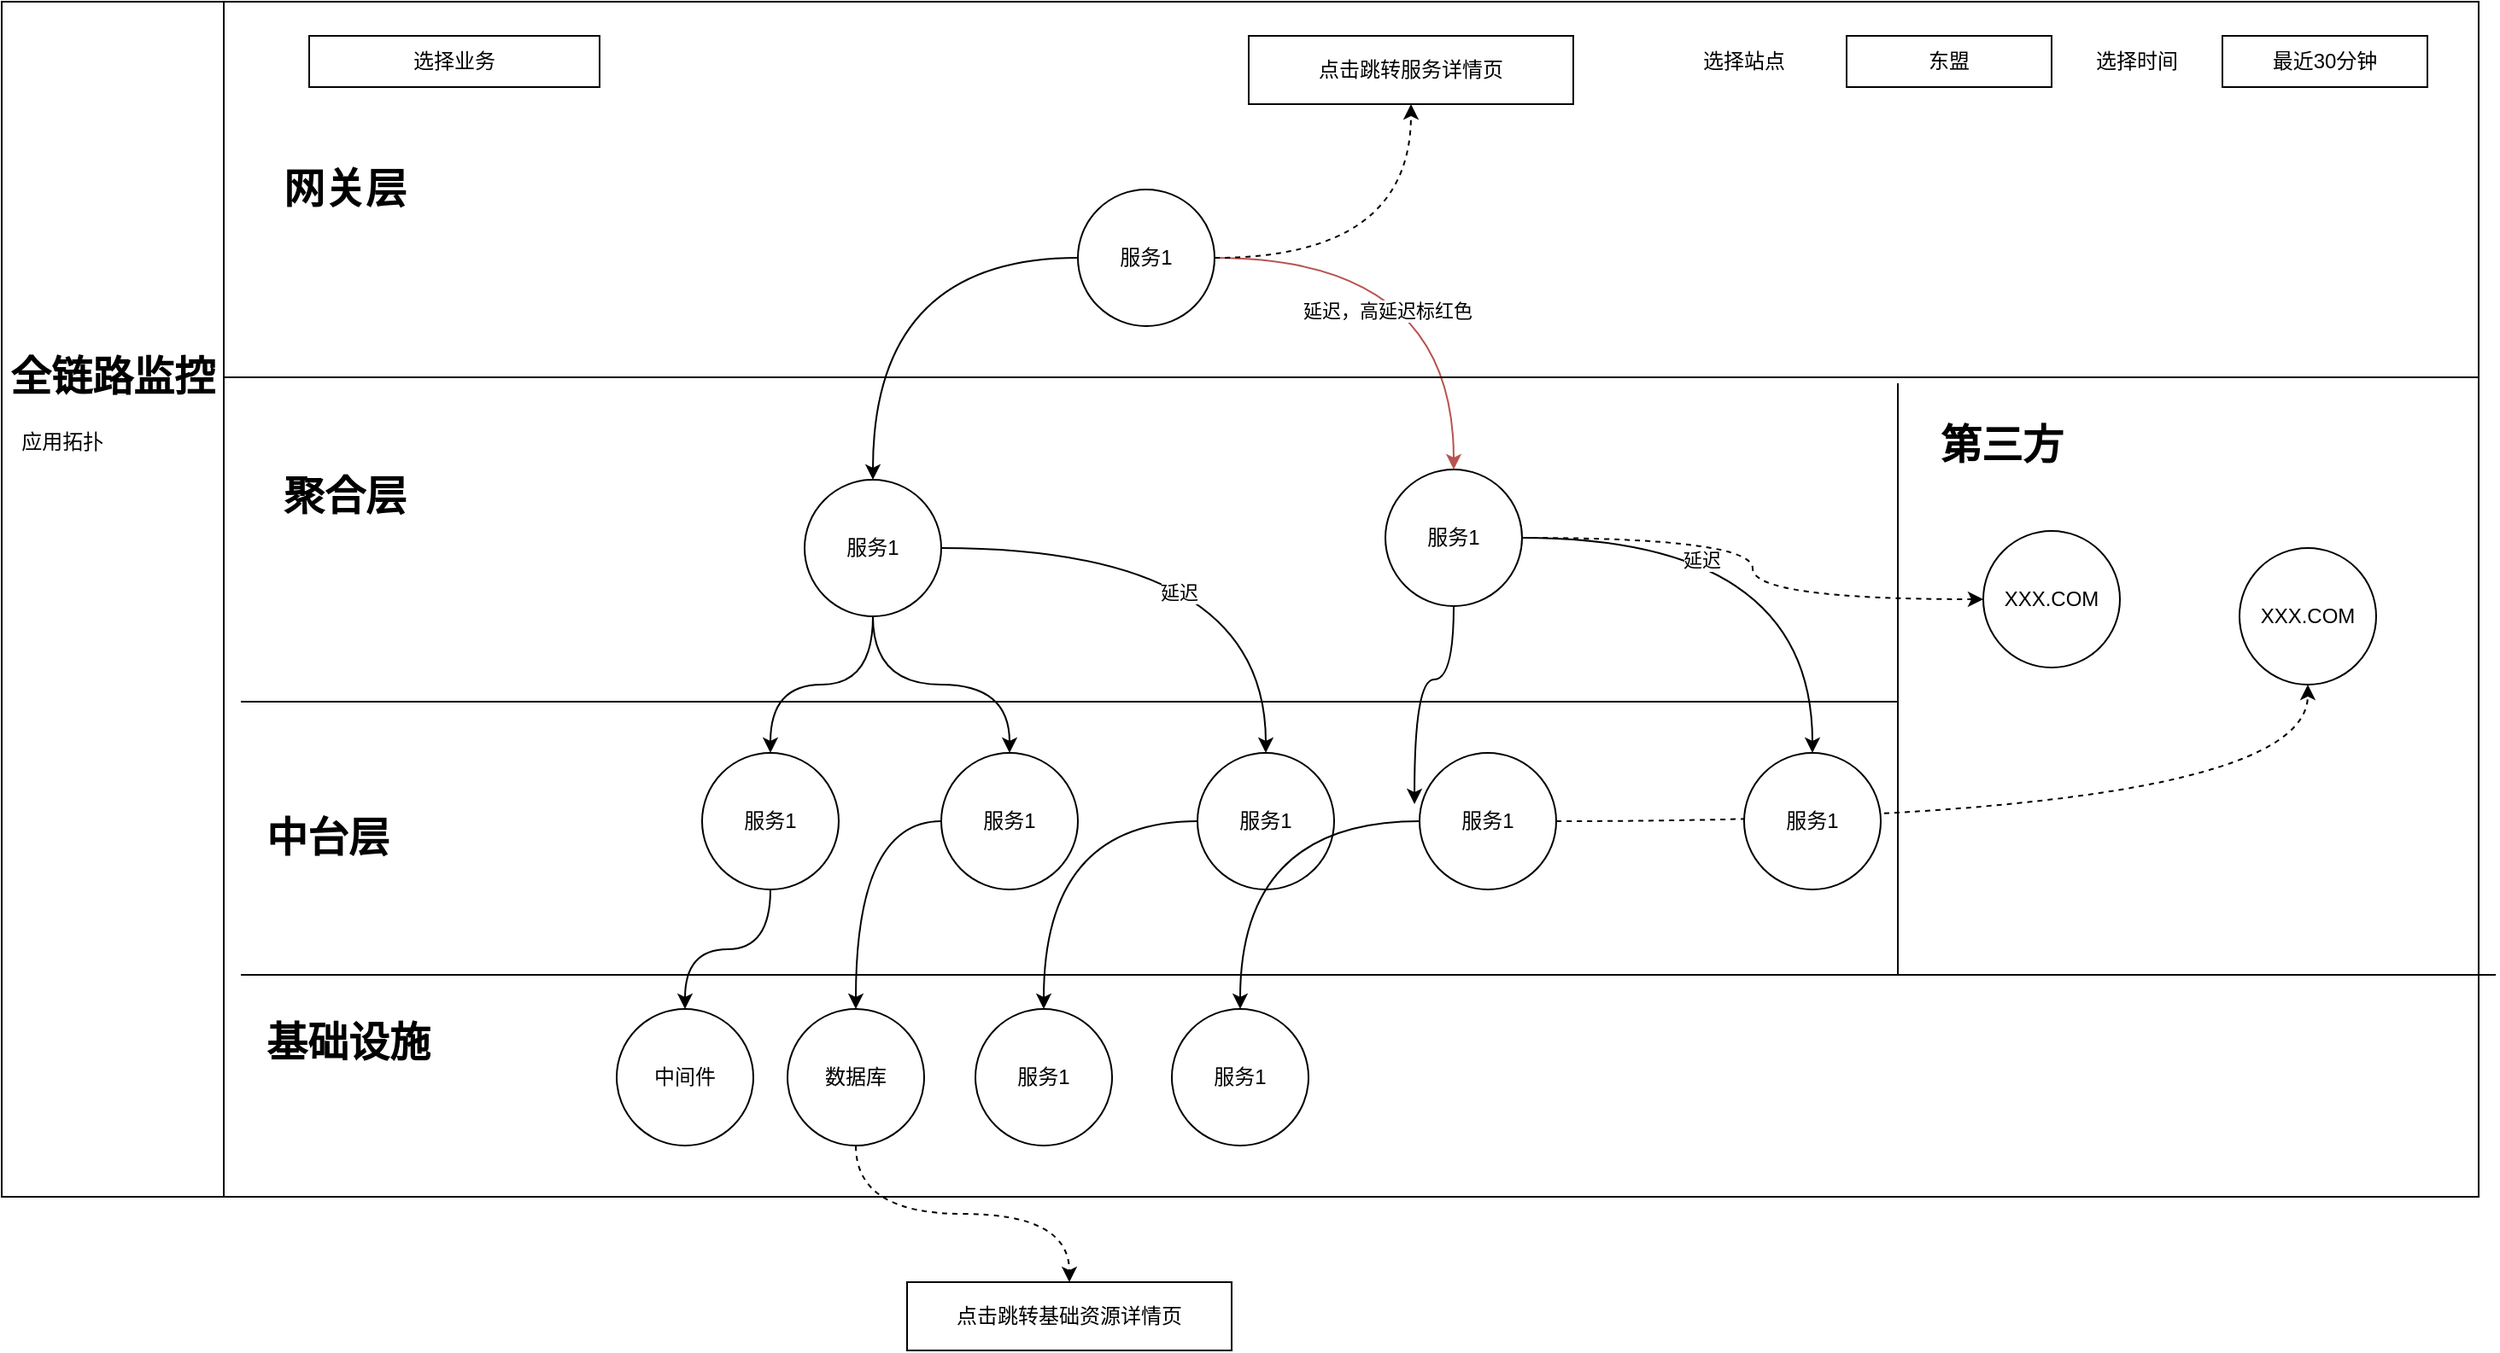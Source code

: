 <mxfile version="20.2.5" type="github"><diagram id="zfn3NuKyWQ2x2j2dKrCw" name="第 1 页"><mxGraphModel dx="1422" dy="-407" grid="1" gridSize="10" guides="1" tooltips="1" connect="1" arrows="1" fold="1" page="1" pageScale="1" pageWidth="827" pageHeight="1169" math="0" shadow="0"><root><mxCell id="0"/><mxCell id="1" parent="0"/><mxCell id="7d7tqYi4WP06SzkIWCzc-193" value="" style="swimlane;horizontal=0;startSize=130;" parent="1" vertex="1"><mxGeometry x="40" y="1390" width="1450" height="700" as="geometry"/></mxCell><mxCell id="7d7tqYi4WP06SzkIWCzc-194" value="&lt;h1&gt;全链路监控&lt;/h1&gt;&lt;div&gt;&amp;nbsp; 应用拓扑&lt;/div&gt;" style="text;html=1;strokeColor=none;fillColor=none;spacing=5;spacingTop=-20;whiteSpace=wrap;overflow=hidden;rounded=0;" parent="7d7tqYi4WP06SzkIWCzc-193" vertex="1"><mxGeometry y="200" width="130" height="190" as="geometry"/></mxCell><mxCell id="7d7tqYi4WP06SzkIWCzc-195" value="东盟" style="rounded=0;whiteSpace=wrap;html=1;" parent="7d7tqYi4WP06SzkIWCzc-193" vertex="1"><mxGeometry x="1080" y="20" width="120" height="30" as="geometry"/></mxCell><mxCell id="7d7tqYi4WP06SzkIWCzc-196" value="选择站点" style="text;html=1;strokeColor=none;fillColor=none;align=center;verticalAlign=middle;whiteSpace=wrap;rounded=0;" parent="7d7tqYi4WP06SzkIWCzc-193" vertex="1"><mxGeometry x="990" y="20" width="60" height="30" as="geometry"/></mxCell><mxCell id="7d7tqYi4WP06SzkIWCzc-197" value="选择时间" style="text;html=1;strokeColor=none;fillColor=none;align=center;verticalAlign=middle;whiteSpace=wrap;rounded=0;" parent="7d7tqYi4WP06SzkIWCzc-193" vertex="1"><mxGeometry x="1220" y="20" width="60" height="30" as="geometry"/></mxCell><mxCell id="7d7tqYi4WP06SzkIWCzc-198" value="最近30分钟" style="rounded=0;whiteSpace=wrap;html=1;" parent="7d7tqYi4WP06SzkIWCzc-193" vertex="1"><mxGeometry x="1300" y="20" width="120" height="30" as="geometry"/></mxCell><mxCell id="7d7tqYi4WP06SzkIWCzc-356" value="选择业务" style="rounded=0;whiteSpace=wrap;html=1;" parent="7d7tqYi4WP06SzkIWCzc-193" vertex="1"><mxGeometry x="180" y="20" width="170" height="30" as="geometry"/></mxCell><mxCell id="7d7tqYi4WP06SzkIWCzc-374" style="edgeStyle=orthogonalEdgeStyle;curved=1;rounded=0;orthogonalLoop=1;jettySize=auto;html=1;" parent="7d7tqYi4WP06SzkIWCzc-193" source="7d7tqYi4WP06SzkIWCzc-359" target="7d7tqYi4WP06SzkIWCzc-360" edge="1"><mxGeometry relative="1" as="geometry"/></mxCell><mxCell id="7d7tqYi4WP06SzkIWCzc-375" style="edgeStyle=orthogonalEdgeStyle;curved=1;rounded=0;orthogonalLoop=1;jettySize=auto;html=1;fillColor=#f8cecc;strokeColor=#b85450;" parent="7d7tqYi4WP06SzkIWCzc-193" source="7d7tqYi4WP06SzkIWCzc-359" target="7d7tqYi4WP06SzkIWCzc-361" edge="1"><mxGeometry relative="1" as="geometry"/></mxCell><mxCell id="7d7tqYi4WP06SzkIWCzc-383" value="延迟，高延迟标红色" style="edgeLabel;html=1;align=center;verticalAlign=middle;resizable=0;points=[];" parent="7d7tqYi4WP06SzkIWCzc-375" vertex="1" connectable="0"><mxGeometry x="-0.235" y="-31" relative="1" as="geometry"><mxPoint as="offset"/></mxGeometry></mxCell><mxCell id="7d7tqYi4WP06SzkIWCzc-401" style="edgeStyle=orthogonalEdgeStyle;curved=1;rounded=0;orthogonalLoop=1;jettySize=auto;html=1;dashed=1;" parent="7d7tqYi4WP06SzkIWCzc-193" source="7d7tqYi4WP06SzkIWCzc-359" target="7d7tqYi4WP06SzkIWCzc-400" edge="1"><mxGeometry relative="1" as="geometry"/></mxCell><mxCell id="7d7tqYi4WP06SzkIWCzc-359" value="服务1" style="ellipse;whiteSpace=wrap;html=1;aspect=fixed;" parent="7d7tqYi4WP06SzkIWCzc-193" vertex="1"><mxGeometry x="630" y="110" width="80" height="80" as="geometry"/></mxCell><mxCell id="7d7tqYi4WP06SzkIWCzc-376" style="edgeStyle=orthogonalEdgeStyle;curved=1;rounded=0;orthogonalLoop=1;jettySize=auto;html=1;" parent="7d7tqYi4WP06SzkIWCzc-193" source="7d7tqYi4WP06SzkIWCzc-360" target="7d7tqYi4WP06SzkIWCzc-369" edge="1"><mxGeometry relative="1" as="geometry"/></mxCell><mxCell id="7d7tqYi4WP06SzkIWCzc-377" style="edgeStyle=orthogonalEdgeStyle;curved=1;rounded=0;orthogonalLoop=1;jettySize=auto;html=1;" parent="7d7tqYi4WP06SzkIWCzc-193" source="7d7tqYi4WP06SzkIWCzc-360" target="7d7tqYi4WP06SzkIWCzc-370" edge="1"><mxGeometry relative="1" as="geometry"/></mxCell><mxCell id="7d7tqYi4WP06SzkIWCzc-378" style="edgeStyle=orthogonalEdgeStyle;curved=1;rounded=0;orthogonalLoop=1;jettySize=auto;html=1;" parent="7d7tqYi4WP06SzkIWCzc-193" source="7d7tqYi4WP06SzkIWCzc-360" target="7d7tqYi4WP06SzkIWCzc-371" edge="1"><mxGeometry relative="1" as="geometry"/></mxCell><mxCell id="7d7tqYi4WP06SzkIWCzc-381" value="延迟" style="edgeLabel;html=1;align=center;verticalAlign=middle;resizable=0;points=[];" parent="7d7tqYi4WP06SzkIWCzc-378" vertex="1" connectable="0"><mxGeometry x="-0.103" y="-26" relative="1" as="geometry"><mxPoint as="offset"/></mxGeometry></mxCell><mxCell id="7d7tqYi4WP06SzkIWCzc-360" value="服务1" style="ellipse;whiteSpace=wrap;html=1;aspect=fixed;" parent="7d7tqYi4WP06SzkIWCzc-193" vertex="1"><mxGeometry x="470" y="280" width="80" height="80" as="geometry"/></mxCell><mxCell id="7d7tqYi4WP06SzkIWCzc-379" style="edgeStyle=orthogonalEdgeStyle;curved=1;rounded=0;orthogonalLoop=1;jettySize=auto;html=1;entryX=-0.037;entryY=0.375;entryDx=0;entryDy=0;entryPerimeter=0;" parent="7d7tqYi4WP06SzkIWCzc-193" source="7d7tqYi4WP06SzkIWCzc-361" target="7d7tqYi4WP06SzkIWCzc-372" edge="1"><mxGeometry relative="1" as="geometry"/></mxCell><mxCell id="7d7tqYi4WP06SzkIWCzc-380" style="edgeStyle=orthogonalEdgeStyle;curved=1;rounded=0;orthogonalLoop=1;jettySize=auto;html=1;" parent="7d7tqYi4WP06SzkIWCzc-193" source="7d7tqYi4WP06SzkIWCzc-361" target="7d7tqYi4WP06SzkIWCzc-373" edge="1"><mxGeometry relative="1" as="geometry"/></mxCell><mxCell id="7d7tqYi4WP06SzkIWCzc-382" value="延迟" style="edgeLabel;html=1;align=center;verticalAlign=middle;resizable=0;points=[];" parent="7d7tqYi4WP06SzkIWCzc-380" vertex="1" connectable="0"><mxGeometry x="-0.29" y="-13" relative="1" as="geometry"><mxPoint as="offset"/></mxGeometry></mxCell><mxCell id="7d7tqYi4WP06SzkIWCzc-448" style="edgeStyle=orthogonalEdgeStyle;curved=1;rounded=0;orthogonalLoop=1;jettySize=auto;html=1;dashed=1;" parent="7d7tqYi4WP06SzkIWCzc-193" source="7d7tqYi4WP06SzkIWCzc-361" target="7d7tqYi4WP06SzkIWCzc-446" edge="1"><mxGeometry relative="1" as="geometry"/></mxCell><mxCell id="7d7tqYi4WP06SzkIWCzc-361" value="服务1" style="ellipse;whiteSpace=wrap;html=1;aspect=fixed;" parent="7d7tqYi4WP06SzkIWCzc-193" vertex="1"><mxGeometry x="810" y="274" width="80" height="80" as="geometry"/></mxCell><mxCell id="7d7tqYi4WP06SzkIWCzc-362" value="" style="endArrow=none;html=1;rounded=0;curved=1;exitX=0;exitY=0.5;exitDx=0;exitDy=0;" parent="7d7tqYi4WP06SzkIWCzc-193" edge="1"><mxGeometry width="50" height="50" relative="1" as="geometry"><mxPoint x="130" y="220" as="sourcePoint"/><mxPoint x="1450" y="220" as="targetPoint"/></mxGeometry></mxCell><mxCell id="7d7tqYi4WP06SzkIWCzc-363" value="&lt;h1&gt;网关层&lt;/h1&gt;" style="text;html=1;strokeColor=none;fillColor=none;spacing=5;spacingTop=-20;whiteSpace=wrap;overflow=hidden;rounded=0;" parent="7d7tqYi4WP06SzkIWCzc-193" vertex="1"><mxGeometry x="160" y="90" width="120" height="120" as="geometry"/></mxCell><mxCell id="7d7tqYi4WP06SzkIWCzc-364" value="&lt;h1&gt;聚合层&lt;/h1&gt;" style="text;html=1;strokeColor=none;fillColor=none;spacing=5;spacingTop=-20;whiteSpace=wrap;overflow=hidden;rounded=0;" parent="7d7tqYi4WP06SzkIWCzc-193" vertex="1"><mxGeometry x="160" y="270" width="120" height="120" as="geometry"/></mxCell><mxCell id="7d7tqYi4WP06SzkIWCzc-365" value="" style="endArrow=none;html=1;rounded=0;curved=1;" parent="7d7tqYi4WP06SzkIWCzc-193" edge="1"><mxGeometry width="50" height="50" relative="1" as="geometry"><mxPoint x="140" y="410" as="sourcePoint"/><mxPoint x="1110" y="410" as="targetPoint"/></mxGeometry></mxCell><mxCell id="7d7tqYi4WP06SzkIWCzc-366" value="&lt;h1&gt;中台层&lt;/h1&gt;" style="text;html=1;strokeColor=none;fillColor=none;spacing=5;spacingTop=-20;whiteSpace=wrap;overflow=hidden;rounded=0;" parent="7d7tqYi4WP06SzkIWCzc-193" vertex="1"><mxGeometry x="150" y="470" width="120" height="120" as="geometry"/></mxCell><mxCell id="7d7tqYi4WP06SzkIWCzc-367" value="" style="endArrow=none;html=1;rounded=0;curved=1;exitX=0;exitY=0.5;exitDx=0;exitDy=0;" parent="7d7tqYi4WP06SzkIWCzc-193" edge="1"><mxGeometry width="50" height="50" relative="1" as="geometry"><mxPoint x="140" y="570" as="sourcePoint"/><mxPoint x="1460" y="570" as="targetPoint"/></mxGeometry></mxCell><mxCell id="7d7tqYi4WP06SzkIWCzc-368" value="&lt;h1&gt;基础设施&lt;/h1&gt;" style="text;html=1;strokeColor=none;fillColor=none;spacing=5;spacingTop=-20;whiteSpace=wrap;overflow=hidden;rounded=0;" parent="7d7tqYi4WP06SzkIWCzc-193" vertex="1"><mxGeometry x="150" y="590" width="120" height="120" as="geometry"/></mxCell><mxCell id="7d7tqYi4WP06SzkIWCzc-395" style="edgeStyle=orthogonalEdgeStyle;curved=1;rounded=0;orthogonalLoop=1;jettySize=auto;html=1;" parent="7d7tqYi4WP06SzkIWCzc-193" source="7d7tqYi4WP06SzkIWCzc-369" target="7d7tqYi4WP06SzkIWCzc-384" edge="1"><mxGeometry relative="1" as="geometry"/></mxCell><mxCell id="7d7tqYi4WP06SzkIWCzc-369" value="服务1" style="ellipse;whiteSpace=wrap;html=1;aspect=fixed;" parent="7d7tqYi4WP06SzkIWCzc-193" vertex="1"><mxGeometry x="410" y="440" width="80" height="80" as="geometry"/></mxCell><mxCell id="7d7tqYi4WP06SzkIWCzc-396" style="edgeStyle=orthogonalEdgeStyle;curved=1;rounded=0;orthogonalLoop=1;jettySize=auto;html=1;" parent="7d7tqYi4WP06SzkIWCzc-193" source="7d7tqYi4WP06SzkIWCzc-370" target="7d7tqYi4WP06SzkIWCzc-385" edge="1"><mxGeometry relative="1" as="geometry"/></mxCell><mxCell id="7d7tqYi4WP06SzkIWCzc-370" value="服务1" style="ellipse;whiteSpace=wrap;html=1;aspect=fixed;" parent="7d7tqYi4WP06SzkIWCzc-193" vertex="1"><mxGeometry x="550" y="440" width="80" height="80" as="geometry"/></mxCell><mxCell id="7d7tqYi4WP06SzkIWCzc-397" style="edgeStyle=orthogonalEdgeStyle;curved=1;rounded=0;orthogonalLoop=1;jettySize=auto;html=1;" parent="7d7tqYi4WP06SzkIWCzc-193" source="7d7tqYi4WP06SzkIWCzc-371" target="7d7tqYi4WP06SzkIWCzc-386" edge="1"><mxGeometry relative="1" as="geometry"/></mxCell><mxCell id="7d7tqYi4WP06SzkIWCzc-371" value="服务1" style="ellipse;whiteSpace=wrap;html=1;aspect=fixed;" parent="7d7tqYi4WP06SzkIWCzc-193" vertex="1"><mxGeometry x="700" y="440" width="80" height="80" as="geometry"/></mxCell><mxCell id="7d7tqYi4WP06SzkIWCzc-398" style="edgeStyle=orthogonalEdgeStyle;curved=1;rounded=0;orthogonalLoop=1;jettySize=auto;html=1;" parent="7d7tqYi4WP06SzkIWCzc-193" source="7d7tqYi4WP06SzkIWCzc-372" target="7d7tqYi4WP06SzkIWCzc-387" edge="1"><mxGeometry relative="1" as="geometry"/></mxCell><mxCell id="7d7tqYi4WP06SzkIWCzc-449" style="edgeStyle=orthogonalEdgeStyle;curved=1;rounded=0;orthogonalLoop=1;jettySize=auto;html=1;dashed=1;" parent="7d7tqYi4WP06SzkIWCzc-193" source="7d7tqYi4WP06SzkIWCzc-372" target="7d7tqYi4WP06SzkIWCzc-447" edge="1"><mxGeometry relative="1" as="geometry"/></mxCell><mxCell id="7d7tqYi4WP06SzkIWCzc-372" value="服务1" style="ellipse;whiteSpace=wrap;html=1;aspect=fixed;" parent="7d7tqYi4WP06SzkIWCzc-193" vertex="1"><mxGeometry x="830" y="440" width="80" height="80" as="geometry"/></mxCell><mxCell id="7d7tqYi4WP06SzkIWCzc-373" value="服务1" style="ellipse;whiteSpace=wrap;html=1;aspect=fixed;" parent="7d7tqYi4WP06SzkIWCzc-193" vertex="1"><mxGeometry x="1020" y="440" width="80" height="80" as="geometry"/></mxCell><mxCell id="7d7tqYi4WP06SzkIWCzc-384" value="中间件" style="ellipse;whiteSpace=wrap;html=1;aspect=fixed;" parent="7d7tqYi4WP06SzkIWCzc-193" vertex="1"><mxGeometry x="360" y="590" width="80" height="80" as="geometry"/></mxCell><mxCell id="7d7tqYi4WP06SzkIWCzc-385" value="数据库" style="ellipse;whiteSpace=wrap;html=1;aspect=fixed;" parent="7d7tqYi4WP06SzkIWCzc-193" vertex="1"><mxGeometry x="460" y="590" width="80" height="80" as="geometry"/></mxCell><mxCell id="7d7tqYi4WP06SzkIWCzc-386" value="服务1" style="ellipse;whiteSpace=wrap;html=1;aspect=fixed;" parent="7d7tqYi4WP06SzkIWCzc-193" vertex="1"><mxGeometry x="570" y="590" width="80" height="80" as="geometry"/></mxCell><mxCell id="7d7tqYi4WP06SzkIWCzc-387" value="服务1" style="ellipse;whiteSpace=wrap;html=1;aspect=fixed;" parent="7d7tqYi4WP06SzkIWCzc-193" vertex="1"><mxGeometry x="685" y="590" width="80" height="80" as="geometry"/></mxCell><mxCell id="7d7tqYi4WP06SzkIWCzc-388" value="" style="shape=partialRectangle;whiteSpace=wrap;html=1;right=0;top=0;bottom=0;fillColor=none;routingCenterX=-0.5;" parent="7d7tqYi4WP06SzkIWCzc-193" vertex="1"><mxGeometry x="1110" y="224" width="100" height="346" as="geometry"/></mxCell><mxCell id="7d7tqYi4WP06SzkIWCzc-400" value="点击跳转服务详情页" style="rounded=0;whiteSpace=wrap;html=1;" parent="7d7tqYi4WP06SzkIWCzc-193" vertex="1"><mxGeometry x="730" y="20" width="190" height="40" as="geometry"/></mxCell><mxCell id="7d7tqYi4WP06SzkIWCzc-389" value="&lt;h1&gt;第三方&lt;/h1&gt;" style="text;html=1;strokeColor=none;fillColor=none;spacing=5;spacingTop=-20;whiteSpace=wrap;overflow=hidden;rounded=0;" parent="7d7tqYi4WP06SzkIWCzc-193" vertex="1"><mxGeometry x="1130" y="240" width="120" height="120" as="geometry"/></mxCell><mxCell id="7d7tqYi4WP06SzkIWCzc-446" value="XXX.COM" style="ellipse;whiteSpace=wrap;html=1;aspect=fixed;" parent="7d7tqYi4WP06SzkIWCzc-193" vertex="1"><mxGeometry x="1160" y="310" width="80" height="80" as="geometry"/></mxCell><mxCell id="7d7tqYi4WP06SzkIWCzc-447" value="XXX.COM" style="ellipse;whiteSpace=wrap;html=1;aspect=fixed;" parent="7d7tqYi4WP06SzkIWCzc-193" vertex="1"><mxGeometry x="1310" y="320" width="80" height="80" as="geometry"/></mxCell><mxCell id="7d7tqYi4WP06SzkIWCzc-450" value="点击跳转基础资源详情页" style="rounded=0;whiteSpace=wrap;html=1;" parent="1" vertex="1"><mxGeometry x="570" y="2140" width="190" height="40" as="geometry"/></mxCell><mxCell id="7d7tqYi4WP06SzkIWCzc-451" style="edgeStyle=orthogonalEdgeStyle;curved=1;rounded=0;orthogonalLoop=1;jettySize=auto;html=1;dashed=1;" parent="1" source="7d7tqYi4WP06SzkIWCzc-385" target="7d7tqYi4WP06SzkIWCzc-450" edge="1"><mxGeometry relative="1" as="geometry"/></mxCell></root></mxGraphModel></diagram></mxfile>
